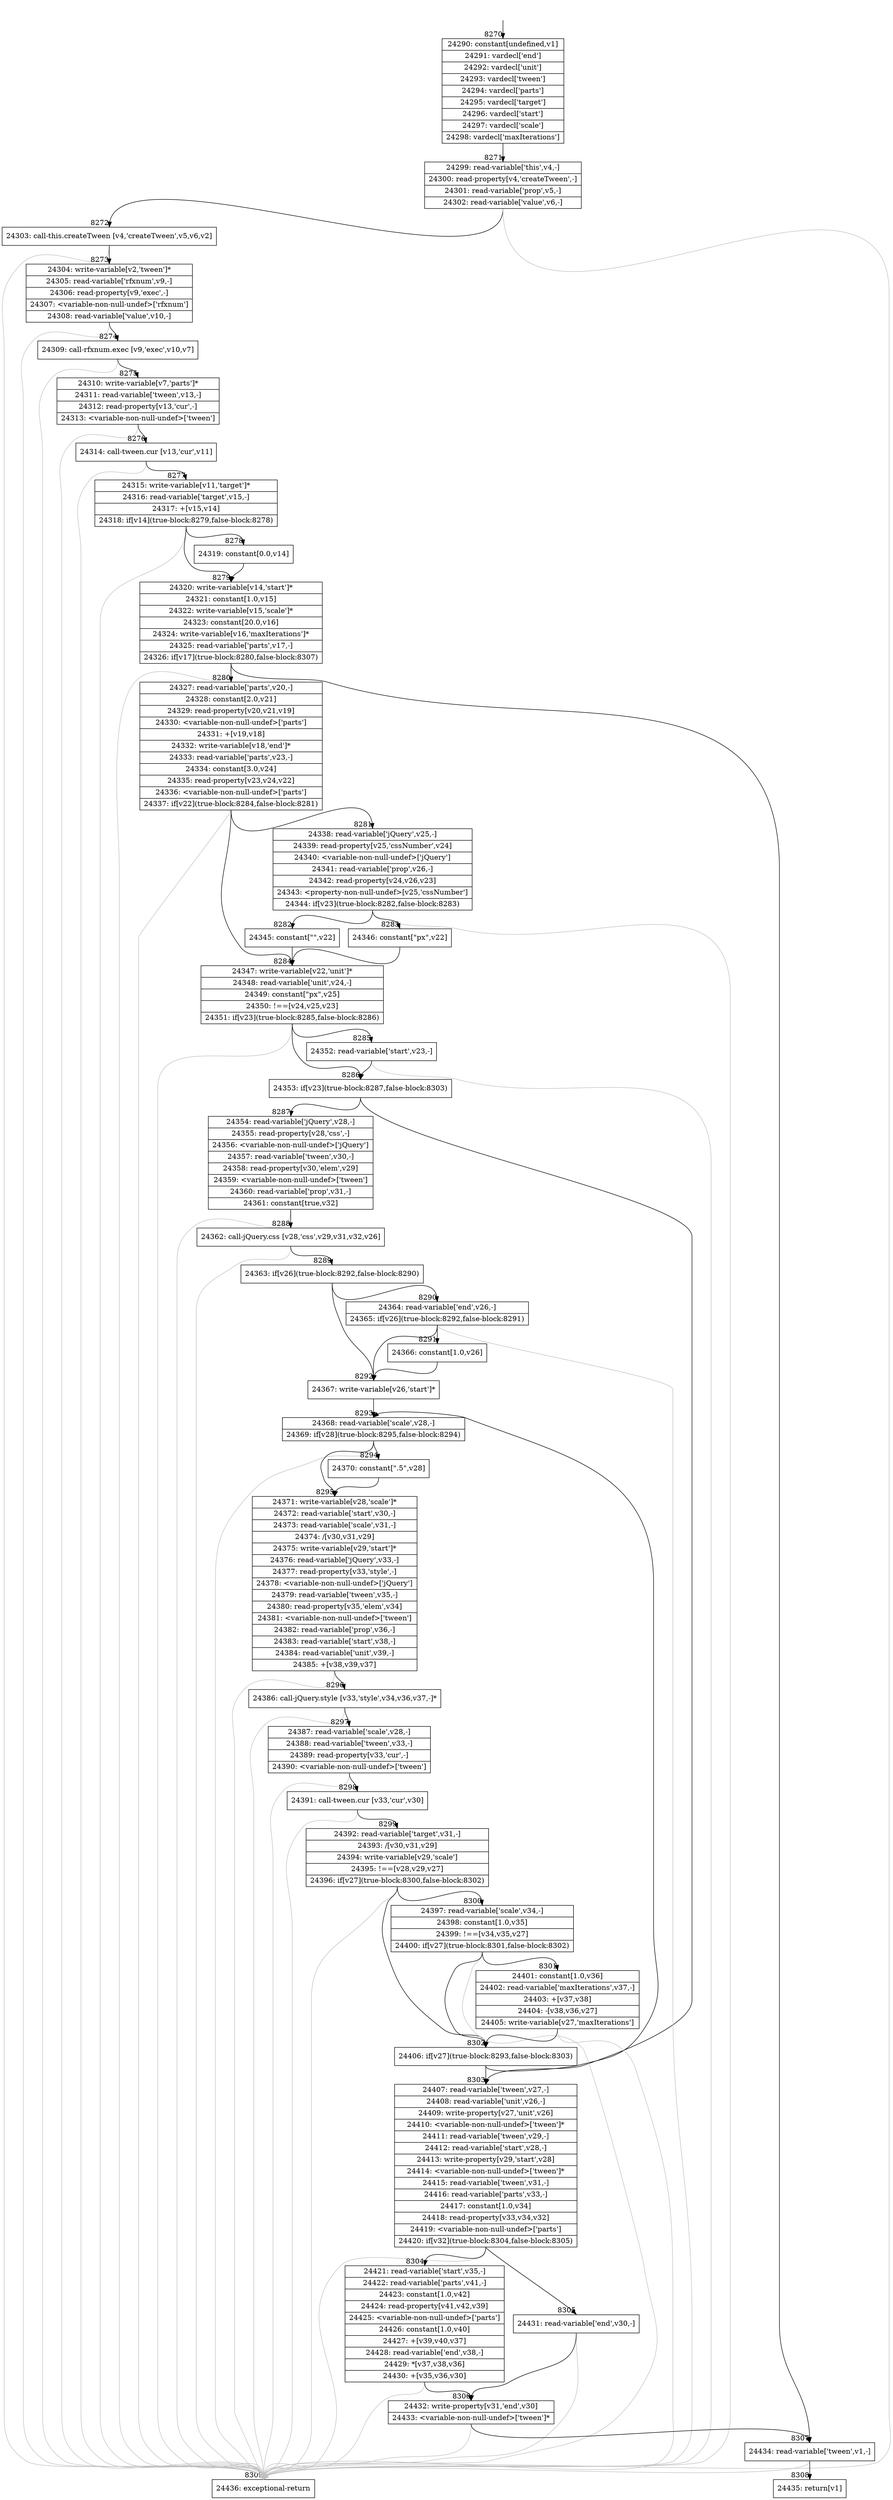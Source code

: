 digraph {
rankdir="TD"
BB_entry513[shape=none,label=""];
BB_entry513 -> BB8270 [tailport=s, headport=n, headlabel="    8270"]
BB8270 [shape=record label="{24290: constant[undefined,v1]|24291: vardecl['end']|24292: vardecl['unit']|24293: vardecl['tween']|24294: vardecl['parts']|24295: vardecl['target']|24296: vardecl['start']|24297: vardecl['scale']|24298: vardecl['maxIterations']}" ] 
BB8270 -> BB8271 [tailport=s, headport=n, headlabel="      8271"]
BB8271 [shape=record label="{24299: read-variable['this',v4,-]|24300: read-property[v4,'createTween',-]|24301: read-variable['prop',v5,-]|24302: read-variable['value',v6,-]}" ] 
BB8271 -> BB8272 [tailport=s, headport=n, headlabel="      8272"]
BB8271 -> BB8309 [tailport=s, headport=n, color=gray, headlabel="      8309"]
BB8272 [shape=record label="{24303: call-this.createTween [v4,'createTween',v5,v6,v2]}" ] 
BB8272 -> BB8273 [tailport=s, headport=n, headlabel="      8273"]
BB8272 -> BB8309 [tailport=s, headport=n, color=gray]
BB8273 [shape=record label="{24304: write-variable[v2,'tween']*|24305: read-variable['rfxnum',v9,-]|24306: read-property[v9,'exec',-]|24307: \<variable-non-null-undef\>['rfxnum']|24308: read-variable['value',v10,-]}" ] 
BB8273 -> BB8274 [tailport=s, headport=n, headlabel="      8274"]
BB8273 -> BB8309 [tailport=s, headport=n, color=gray]
BB8274 [shape=record label="{24309: call-rfxnum.exec [v9,'exec',v10,v7]}" ] 
BB8274 -> BB8275 [tailport=s, headport=n, headlabel="      8275"]
BB8274 -> BB8309 [tailport=s, headport=n, color=gray]
BB8275 [shape=record label="{24310: write-variable[v7,'parts']*|24311: read-variable['tween',v13,-]|24312: read-property[v13,'cur',-]|24313: \<variable-non-null-undef\>['tween']}" ] 
BB8275 -> BB8276 [tailport=s, headport=n, headlabel="      8276"]
BB8275 -> BB8309 [tailport=s, headport=n, color=gray]
BB8276 [shape=record label="{24314: call-tween.cur [v13,'cur',v11]}" ] 
BB8276 -> BB8277 [tailport=s, headport=n, headlabel="      8277"]
BB8276 -> BB8309 [tailport=s, headport=n, color=gray]
BB8277 [shape=record label="{24315: write-variable[v11,'target']*|24316: read-variable['target',v15,-]|24317: +[v15,v14]|24318: if[v14](true-block:8279,false-block:8278)}" ] 
BB8277 -> BB8279 [tailport=s, headport=n, headlabel="      8279"]
BB8277 -> BB8278 [tailport=s, headport=n, headlabel="      8278"]
BB8277 -> BB8309 [tailport=s, headport=n, color=gray]
BB8278 [shape=record label="{24319: constant[0.0,v14]}" ] 
BB8278 -> BB8279 [tailport=s, headport=n]
BB8279 [shape=record label="{24320: write-variable[v14,'start']*|24321: constant[1.0,v15]|24322: write-variable[v15,'scale']*|24323: constant[20.0,v16]|24324: write-variable[v16,'maxIterations']*|24325: read-variable['parts',v17,-]|24326: if[v17](true-block:8280,false-block:8307)}" ] 
BB8279 -> BB8280 [tailport=s, headport=n, headlabel="      8280"]
BB8279 -> BB8307 [tailport=s, headport=n, headlabel="      8307"]
BB8279 -> BB8309 [tailport=s, headport=n, color=gray]
BB8280 [shape=record label="{24327: read-variable['parts',v20,-]|24328: constant[2.0,v21]|24329: read-property[v20,v21,v19]|24330: \<variable-non-null-undef\>['parts']|24331: +[v19,v18]|24332: write-variable[v18,'end']*|24333: read-variable['parts',v23,-]|24334: constant[3.0,v24]|24335: read-property[v23,v24,v22]|24336: \<variable-non-null-undef\>['parts']|24337: if[v22](true-block:8284,false-block:8281)}" ] 
BB8280 -> BB8284 [tailport=s, headport=n, headlabel="      8284"]
BB8280 -> BB8281 [tailport=s, headport=n, headlabel="      8281"]
BB8280 -> BB8309 [tailport=s, headport=n, color=gray]
BB8281 [shape=record label="{24338: read-variable['jQuery',v25,-]|24339: read-property[v25,'cssNumber',v24]|24340: \<variable-non-null-undef\>['jQuery']|24341: read-variable['prop',v26,-]|24342: read-property[v24,v26,v23]|24343: \<property-non-null-undef\>[v25,'cssNumber']|24344: if[v23](true-block:8282,false-block:8283)}" ] 
BB8281 -> BB8282 [tailport=s, headport=n, headlabel="      8282"]
BB8281 -> BB8283 [tailport=s, headport=n, headlabel="      8283"]
BB8281 -> BB8309 [tailport=s, headport=n, color=gray]
BB8282 [shape=record label="{24345: constant[\"\",v22]}" ] 
BB8282 -> BB8284 [tailport=s, headport=n]
BB8283 [shape=record label="{24346: constant[\"px\",v22]}" ] 
BB8283 -> BB8284 [tailport=s, headport=n]
BB8284 [shape=record label="{24347: write-variable[v22,'unit']*|24348: read-variable['unit',v24,-]|24349: constant[\"px\",v25]|24350: !==[v24,v25,v23]|24351: if[v23](true-block:8285,false-block:8286)}" ] 
BB8284 -> BB8286 [tailport=s, headport=n, headlabel="      8286"]
BB8284 -> BB8285 [tailport=s, headport=n, headlabel="      8285"]
BB8284 -> BB8309 [tailport=s, headport=n, color=gray]
BB8285 [shape=record label="{24352: read-variable['start',v23,-]}" ] 
BB8285 -> BB8286 [tailport=s, headport=n]
BB8285 -> BB8309 [tailport=s, headport=n, color=gray]
BB8286 [shape=record label="{24353: if[v23](true-block:8287,false-block:8303)}" ] 
BB8286 -> BB8287 [tailport=s, headport=n, headlabel="      8287"]
BB8286 -> BB8303 [tailport=s, headport=n, headlabel="      8303"]
BB8287 [shape=record label="{24354: read-variable['jQuery',v28,-]|24355: read-property[v28,'css',-]|24356: \<variable-non-null-undef\>['jQuery']|24357: read-variable['tween',v30,-]|24358: read-property[v30,'elem',v29]|24359: \<variable-non-null-undef\>['tween']|24360: read-variable['prop',v31,-]|24361: constant[true,v32]}" ] 
BB8287 -> BB8288 [tailport=s, headport=n, headlabel="      8288"]
BB8287 -> BB8309 [tailport=s, headport=n, color=gray]
BB8288 [shape=record label="{24362: call-jQuery.css [v28,'css',v29,v31,v32,v26]}" ] 
BB8288 -> BB8289 [tailport=s, headport=n, headlabel="      8289"]
BB8288 -> BB8309 [tailport=s, headport=n, color=gray]
BB8289 [shape=record label="{24363: if[v26](true-block:8292,false-block:8290)}" ] 
BB8289 -> BB8292 [tailport=s, headport=n, headlabel="      8292"]
BB8289 -> BB8290 [tailport=s, headport=n, headlabel="      8290"]
BB8290 [shape=record label="{24364: read-variable['end',v26,-]|24365: if[v26](true-block:8292,false-block:8291)}" ] 
BB8290 -> BB8292 [tailport=s, headport=n]
BB8290 -> BB8291 [tailport=s, headport=n, headlabel="      8291"]
BB8290 -> BB8309 [tailport=s, headport=n, color=gray]
BB8291 [shape=record label="{24366: constant[1.0,v26]}" ] 
BB8291 -> BB8292 [tailport=s, headport=n]
BB8292 [shape=record label="{24367: write-variable[v26,'start']*}" ] 
BB8292 -> BB8293 [tailport=s, headport=n, headlabel="      8293"]
BB8293 [shape=record label="{24368: read-variable['scale',v28,-]|24369: if[v28](true-block:8295,false-block:8294)}" ] 
BB8293 -> BB8295 [tailport=s, headport=n, headlabel="      8295"]
BB8293 -> BB8294 [tailport=s, headport=n, headlabel="      8294"]
BB8293 -> BB8309 [tailport=s, headport=n, color=gray]
BB8294 [shape=record label="{24370: constant[\".5\",v28]}" ] 
BB8294 -> BB8295 [tailport=s, headport=n]
BB8295 [shape=record label="{24371: write-variable[v28,'scale']*|24372: read-variable['start',v30,-]|24373: read-variable['scale',v31,-]|24374: /[v30,v31,v29]|24375: write-variable[v29,'start']*|24376: read-variable['jQuery',v33,-]|24377: read-property[v33,'style',-]|24378: \<variable-non-null-undef\>['jQuery']|24379: read-variable['tween',v35,-]|24380: read-property[v35,'elem',v34]|24381: \<variable-non-null-undef\>['tween']|24382: read-variable['prop',v36,-]|24383: read-variable['start',v38,-]|24384: read-variable['unit',v39,-]|24385: +[v38,v39,v37]}" ] 
BB8295 -> BB8296 [tailport=s, headport=n, headlabel="      8296"]
BB8295 -> BB8309 [tailport=s, headport=n, color=gray]
BB8296 [shape=record label="{24386: call-jQuery.style [v33,'style',v34,v36,v37,-]*}" ] 
BB8296 -> BB8297 [tailport=s, headport=n, headlabel="      8297"]
BB8296 -> BB8309 [tailport=s, headport=n, color=gray]
BB8297 [shape=record label="{24387: read-variable['scale',v28,-]|24388: read-variable['tween',v33,-]|24389: read-property[v33,'cur',-]|24390: \<variable-non-null-undef\>['tween']}" ] 
BB8297 -> BB8298 [tailport=s, headport=n, headlabel="      8298"]
BB8297 -> BB8309 [tailport=s, headport=n, color=gray]
BB8298 [shape=record label="{24391: call-tween.cur [v33,'cur',v30]}" ] 
BB8298 -> BB8299 [tailport=s, headport=n, headlabel="      8299"]
BB8298 -> BB8309 [tailport=s, headport=n, color=gray]
BB8299 [shape=record label="{24392: read-variable['target',v31,-]|24393: /[v30,v31,v29]|24394: write-variable[v29,'scale']|24395: !==[v28,v29,v27]|24396: if[v27](true-block:8300,false-block:8302)}" ] 
BB8299 -> BB8302 [tailport=s, headport=n, headlabel="      8302"]
BB8299 -> BB8300 [tailport=s, headport=n, headlabel="      8300"]
BB8299 -> BB8309 [tailport=s, headport=n, color=gray]
BB8300 [shape=record label="{24397: read-variable['scale',v34,-]|24398: constant[1.0,v35]|24399: !==[v34,v35,v27]|24400: if[v27](true-block:8301,false-block:8302)}" ] 
BB8300 -> BB8302 [tailport=s, headport=n]
BB8300 -> BB8301 [tailport=s, headport=n, headlabel="      8301"]
BB8300 -> BB8309 [tailport=s, headport=n, color=gray]
BB8301 [shape=record label="{24401: constant[1.0,v36]|24402: read-variable['maxIterations',v37,-]|24403: +[v37,v38]|24404: -[v38,v36,v27]|24405: write-variable[v27,'maxIterations']}" ] 
BB8301 -> BB8302 [tailport=s, headport=n]
BB8301 -> BB8309 [tailport=s, headport=n, color=gray]
BB8302 [shape=record label="{24406: if[v27](true-block:8293,false-block:8303)}" ] 
BB8302 -> BB8293 [tailport=s, headport=n]
BB8302 -> BB8303 [tailport=s, headport=n]
BB8303 [shape=record label="{24407: read-variable['tween',v27,-]|24408: read-variable['unit',v26,-]|24409: write-property[v27,'unit',v26]|24410: \<variable-non-null-undef\>['tween']*|24411: read-variable['tween',v29,-]|24412: read-variable['start',v28,-]|24413: write-property[v29,'start',v28]|24414: \<variable-non-null-undef\>['tween']*|24415: read-variable['tween',v31,-]|24416: read-variable['parts',v33,-]|24417: constant[1.0,v34]|24418: read-property[v33,v34,v32]|24419: \<variable-non-null-undef\>['parts']|24420: if[v32](true-block:8304,false-block:8305)}" ] 
BB8303 -> BB8304 [tailport=s, headport=n, headlabel="      8304"]
BB8303 -> BB8305 [tailport=s, headport=n, headlabel="      8305"]
BB8303 -> BB8309 [tailport=s, headport=n, color=gray]
BB8304 [shape=record label="{24421: read-variable['start',v35,-]|24422: read-variable['parts',v41,-]|24423: constant[1.0,v42]|24424: read-property[v41,v42,v39]|24425: \<variable-non-null-undef\>['parts']|24426: constant[1.0,v40]|24427: +[v39,v40,v37]|24428: read-variable['end',v38,-]|24429: *[v37,v38,v36]|24430: +[v35,v36,v30]}" ] 
BB8304 -> BB8306 [tailport=s, headport=n, headlabel="      8306"]
BB8304 -> BB8309 [tailport=s, headport=n, color=gray]
BB8305 [shape=record label="{24431: read-variable['end',v30,-]}" ] 
BB8305 -> BB8306 [tailport=s, headport=n]
BB8305 -> BB8309 [tailport=s, headport=n, color=gray]
BB8306 [shape=record label="{24432: write-property[v31,'end',v30]|24433: \<variable-non-null-undef\>['tween']*}" ] 
BB8306 -> BB8307 [tailport=s, headport=n]
BB8306 -> BB8309 [tailport=s, headport=n, color=gray]
BB8307 [shape=record label="{24434: read-variable['tween',v1,-]}" ] 
BB8307 -> BB8308 [tailport=s, headport=n, headlabel="      8308"]
BB8307 -> BB8309 [tailport=s, headport=n, color=gray]
BB8308 [shape=record label="{24435: return[v1]}" ] 
BB8309 [shape=record label="{24436: exceptional-return}" ] 
}
